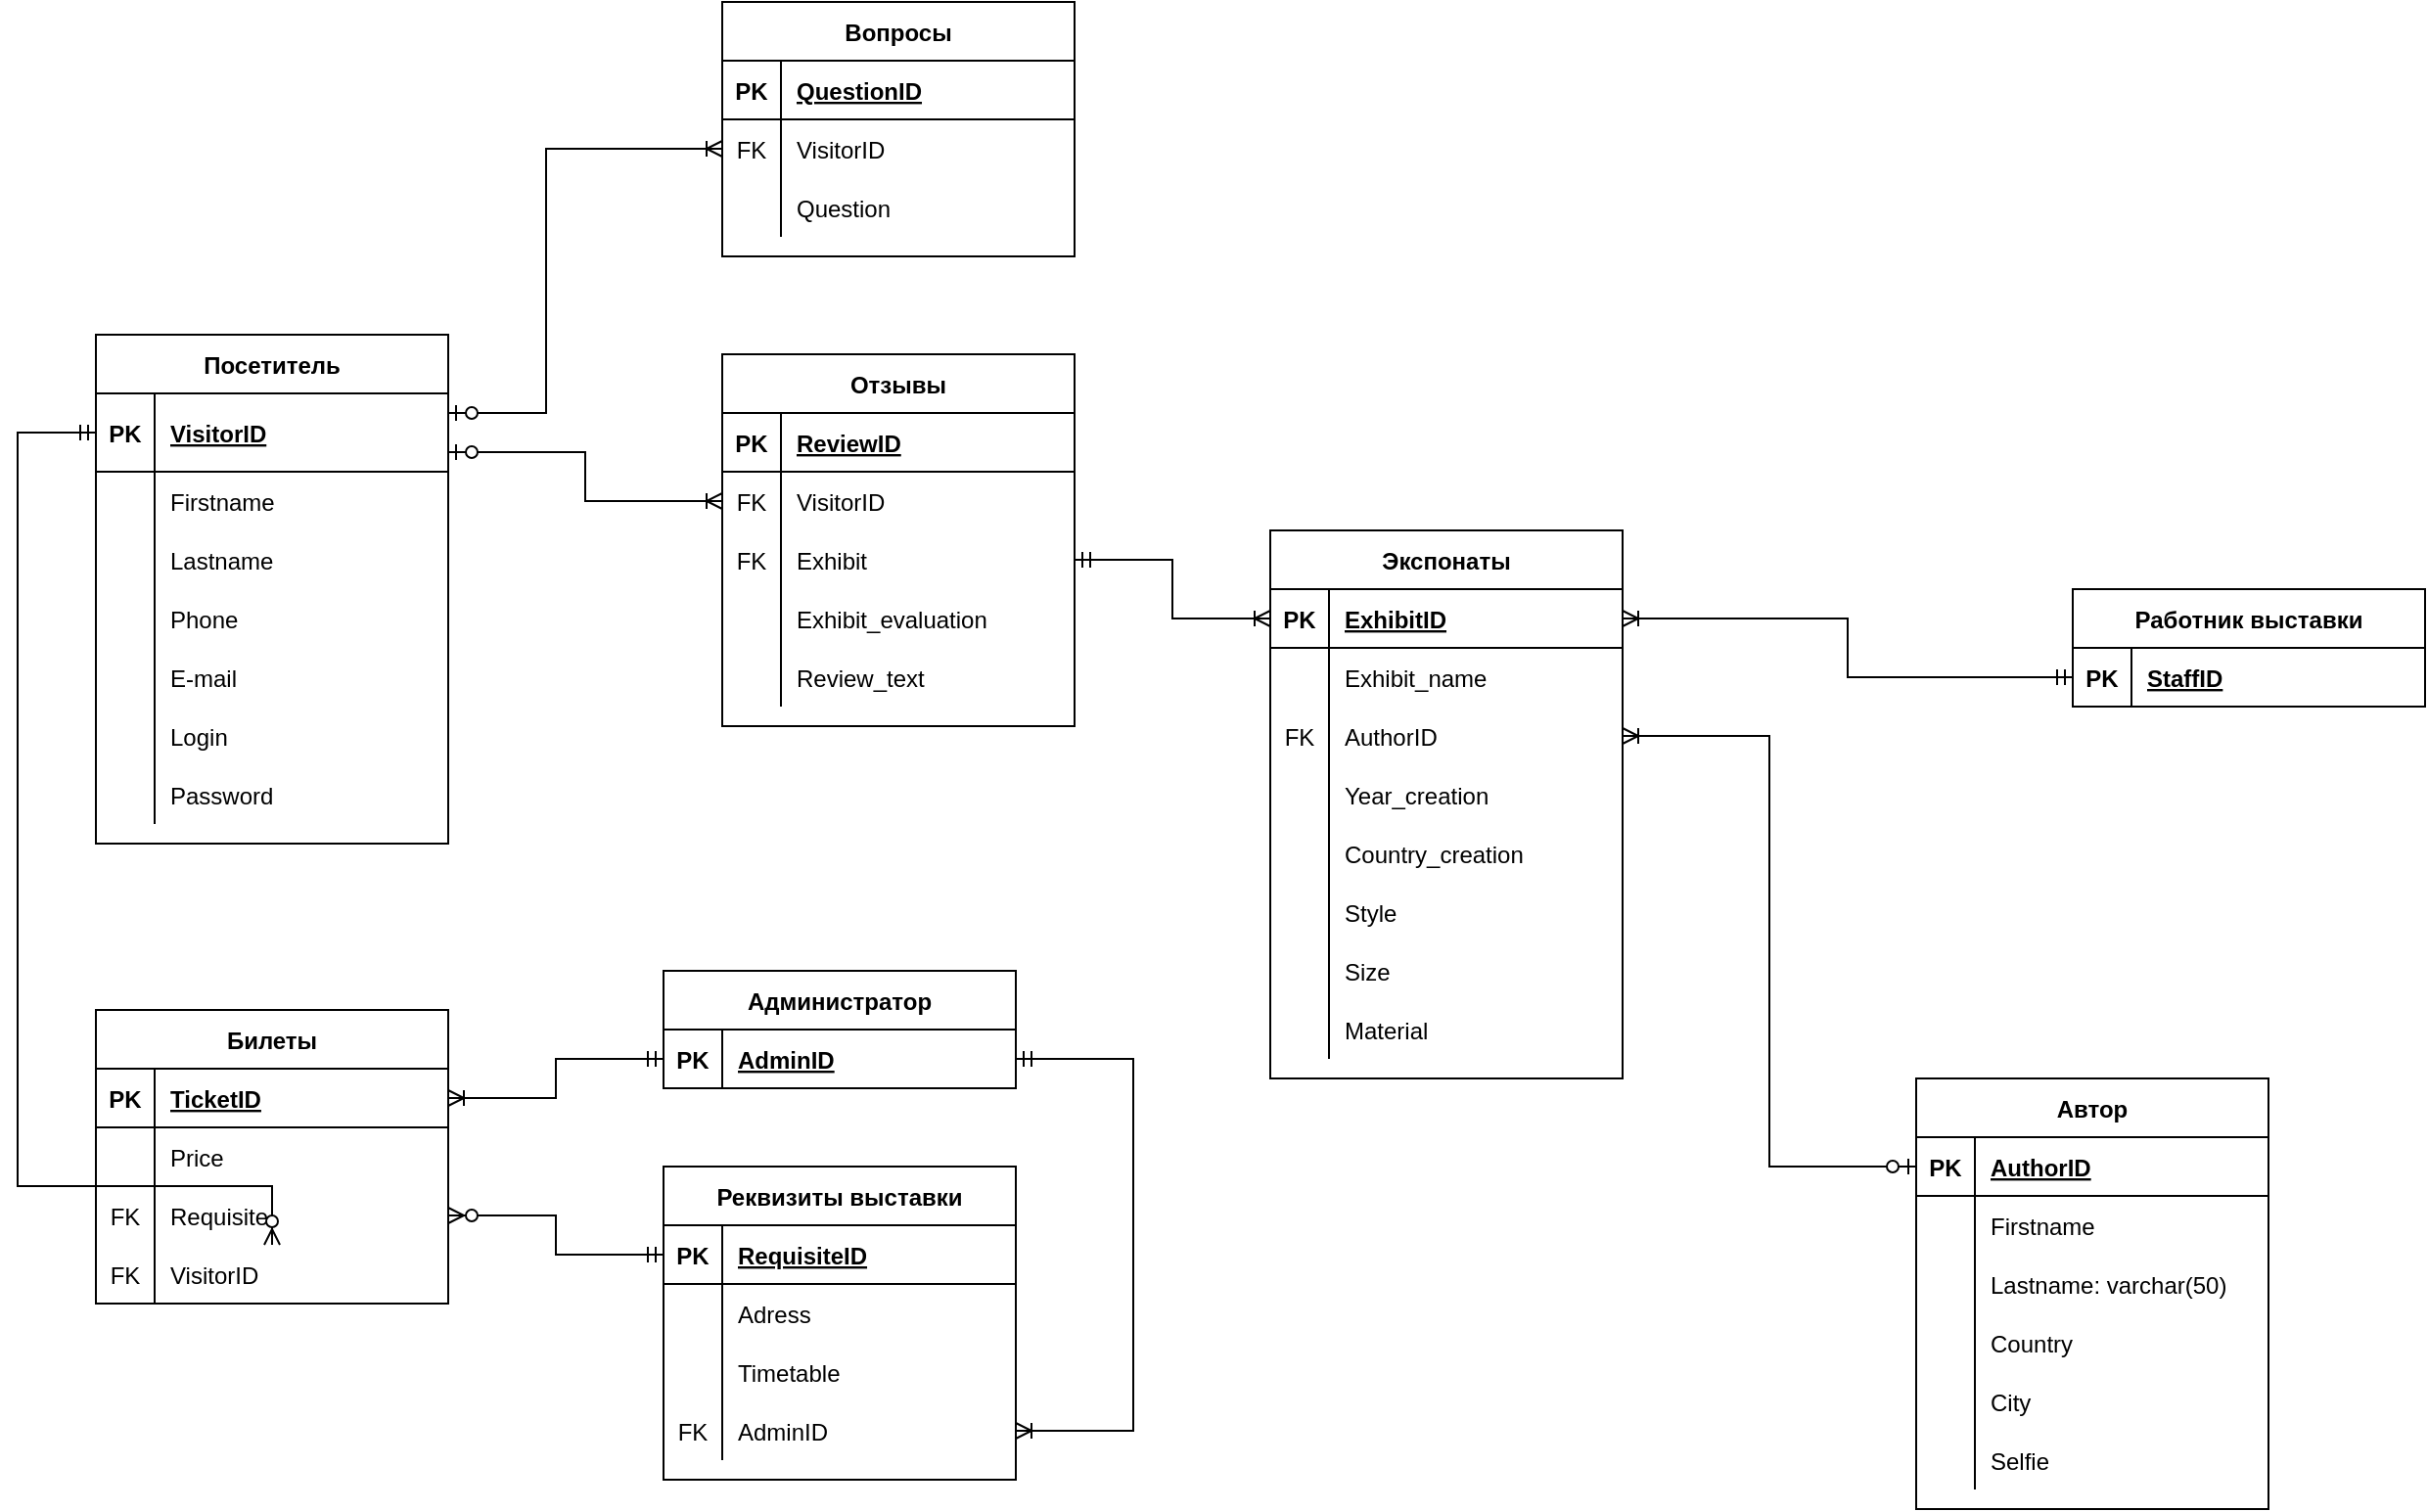 <mxfile version="15.4.0" type="device"><diagram id="YhIW78KKG1MkZQojClb2" name="Страница 1"><mxGraphModel dx="1024" dy="1761" grid="1" gridSize="10" guides="1" tooltips="1" connect="1" arrows="1" fold="1" page="1" pageScale="1" pageWidth="827" pageHeight="1169" math="0" shadow="0"><root><mxCell id="0"/><mxCell id="1" parent="0"/><mxCell id="nDGvwqde2AFzi-yT1An7-1" value="Посетитель" style="shape=table;startSize=30;container=1;collapsible=1;childLayout=tableLayout;fixedRows=1;rowLines=0;fontStyle=1;align=center;resizeLast=1;" parent="1" vertex="1"><mxGeometry x="240" y="130" width="180" height="260" as="geometry"><mxRectangle x="50" y="50" width="100" height="30" as="alternateBounds"/></mxGeometry></mxCell><mxCell id="nDGvwqde2AFzi-yT1An7-2" value="" style="shape=partialRectangle;collapsible=0;dropTarget=0;pointerEvents=0;fillColor=none;top=0;left=0;bottom=1;right=0;points=[[0,0.5],[1,0.5]];portConstraint=eastwest;" parent="nDGvwqde2AFzi-yT1An7-1" vertex="1"><mxGeometry y="30" width="180" height="40" as="geometry"/></mxCell><mxCell id="nDGvwqde2AFzi-yT1An7-3" value="PK" style="shape=partialRectangle;connectable=0;fillColor=none;top=0;left=0;bottom=0;right=0;fontStyle=1;overflow=hidden;" parent="nDGvwqde2AFzi-yT1An7-2" vertex="1"><mxGeometry width="30" height="40" as="geometry"><mxRectangle width="30" height="40" as="alternateBounds"/></mxGeometry></mxCell><mxCell id="nDGvwqde2AFzi-yT1An7-4" value="VisitorID" style="shape=partialRectangle;connectable=0;fillColor=none;top=0;left=0;bottom=0;right=0;align=left;spacingLeft=6;fontStyle=5;overflow=hidden;" parent="nDGvwqde2AFzi-yT1An7-2" vertex="1"><mxGeometry x="30" width="150" height="40" as="geometry"><mxRectangle width="150" height="40" as="alternateBounds"/></mxGeometry></mxCell><mxCell id="nDGvwqde2AFzi-yT1An7-5" value="" style="shape=partialRectangle;collapsible=0;dropTarget=0;pointerEvents=0;fillColor=none;top=0;left=0;bottom=0;right=0;points=[[0,0.5],[1,0.5]];portConstraint=eastwest;" parent="nDGvwqde2AFzi-yT1An7-1" vertex="1"><mxGeometry y="70" width="180" height="30" as="geometry"/></mxCell><mxCell id="nDGvwqde2AFzi-yT1An7-6" value="" style="shape=partialRectangle;connectable=0;fillColor=none;top=0;left=0;bottom=0;right=0;editable=1;overflow=hidden;" parent="nDGvwqde2AFzi-yT1An7-5" vertex="1"><mxGeometry width="30" height="30" as="geometry"><mxRectangle width="30" height="30" as="alternateBounds"/></mxGeometry></mxCell><mxCell id="nDGvwqde2AFzi-yT1An7-7" value="Firstname" style="shape=partialRectangle;connectable=0;fillColor=none;top=0;left=0;bottom=0;right=0;align=left;spacingLeft=6;overflow=hidden;" parent="nDGvwqde2AFzi-yT1An7-5" vertex="1"><mxGeometry x="30" width="150" height="30" as="geometry"><mxRectangle width="150" height="30" as="alternateBounds"/></mxGeometry></mxCell><mxCell id="nDGvwqde2AFzi-yT1An7-8" value="" style="shape=partialRectangle;collapsible=0;dropTarget=0;pointerEvents=0;fillColor=none;top=0;left=0;bottom=0;right=0;points=[[0,0.5],[1,0.5]];portConstraint=eastwest;" parent="nDGvwqde2AFzi-yT1An7-1" vertex="1"><mxGeometry y="100" width="180" height="30" as="geometry"/></mxCell><mxCell id="nDGvwqde2AFzi-yT1An7-9" value="" style="shape=partialRectangle;connectable=0;fillColor=none;top=0;left=0;bottom=0;right=0;editable=1;overflow=hidden;" parent="nDGvwqde2AFzi-yT1An7-8" vertex="1"><mxGeometry width="30" height="30" as="geometry"><mxRectangle width="30" height="30" as="alternateBounds"/></mxGeometry></mxCell><mxCell id="nDGvwqde2AFzi-yT1An7-10" value="Lastname" style="shape=partialRectangle;connectable=0;fillColor=none;top=0;left=0;bottom=0;right=0;align=left;spacingLeft=6;overflow=hidden;" parent="nDGvwqde2AFzi-yT1An7-8" vertex="1"><mxGeometry x="30" width="150" height="30" as="geometry"><mxRectangle width="150" height="30" as="alternateBounds"/></mxGeometry></mxCell><mxCell id="nDGvwqde2AFzi-yT1An7-11" value="" style="shape=partialRectangle;collapsible=0;dropTarget=0;pointerEvents=0;fillColor=none;top=0;left=0;bottom=0;right=0;points=[[0,0.5],[1,0.5]];portConstraint=eastwest;" parent="nDGvwqde2AFzi-yT1An7-1" vertex="1"><mxGeometry y="130" width="180" height="30" as="geometry"/></mxCell><mxCell id="nDGvwqde2AFzi-yT1An7-12" value="" style="shape=partialRectangle;connectable=0;fillColor=none;top=0;left=0;bottom=0;right=0;editable=1;overflow=hidden;" parent="nDGvwqde2AFzi-yT1An7-11" vertex="1"><mxGeometry width="30" height="30" as="geometry"><mxRectangle width="30" height="30" as="alternateBounds"/></mxGeometry></mxCell><mxCell id="nDGvwqde2AFzi-yT1An7-13" value="Phone" style="shape=partialRectangle;connectable=0;fillColor=none;top=0;left=0;bottom=0;right=0;align=left;spacingLeft=6;overflow=hidden;" parent="nDGvwqde2AFzi-yT1An7-11" vertex="1"><mxGeometry x="30" width="150" height="30" as="geometry"><mxRectangle width="150" height="30" as="alternateBounds"/></mxGeometry></mxCell><mxCell id="nDGvwqde2AFzi-yT1An7-39" value="" style="shape=partialRectangle;collapsible=0;dropTarget=0;pointerEvents=0;fillColor=none;top=0;left=0;bottom=0;right=0;points=[[0,0.5],[1,0.5]];portConstraint=eastwest;" parent="nDGvwqde2AFzi-yT1An7-1" vertex="1"><mxGeometry y="160" width="180" height="30" as="geometry"/></mxCell><mxCell id="nDGvwqde2AFzi-yT1An7-40" value="" style="shape=partialRectangle;connectable=0;fillColor=none;top=0;left=0;bottom=0;right=0;editable=1;overflow=hidden;" parent="nDGvwqde2AFzi-yT1An7-39" vertex="1"><mxGeometry width="30" height="30" as="geometry"><mxRectangle width="30" height="30" as="alternateBounds"/></mxGeometry></mxCell><mxCell id="nDGvwqde2AFzi-yT1An7-41" value="E-mail" style="shape=partialRectangle;connectable=0;fillColor=none;top=0;left=0;bottom=0;right=0;align=left;spacingLeft=6;overflow=hidden;" parent="nDGvwqde2AFzi-yT1An7-39" vertex="1"><mxGeometry x="30" width="150" height="30" as="geometry"><mxRectangle width="150" height="30" as="alternateBounds"/></mxGeometry></mxCell><mxCell id="nDGvwqde2AFzi-yT1An7-42" value="" style="shape=partialRectangle;collapsible=0;dropTarget=0;pointerEvents=0;fillColor=none;top=0;left=0;bottom=0;right=0;points=[[0,0.5],[1,0.5]];portConstraint=eastwest;" parent="nDGvwqde2AFzi-yT1An7-1" vertex="1"><mxGeometry y="190" width="180" height="30" as="geometry"/></mxCell><mxCell id="nDGvwqde2AFzi-yT1An7-43" value="" style="shape=partialRectangle;connectable=0;fillColor=none;top=0;left=0;bottom=0;right=0;editable=1;overflow=hidden;" parent="nDGvwqde2AFzi-yT1An7-42" vertex="1"><mxGeometry width="30" height="30" as="geometry"><mxRectangle width="30" height="30" as="alternateBounds"/></mxGeometry></mxCell><mxCell id="nDGvwqde2AFzi-yT1An7-44" value="Login" style="shape=partialRectangle;connectable=0;fillColor=none;top=0;left=0;bottom=0;right=0;align=left;spacingLeft=6;overflow=hidden;" parent="nDGvwqde2AFzi-yT1An7-42" vertex="1"><mxGeometry x="30" width="150" height="30" as="geometry"><mxRectangle width="150" height="30" as="alternateBounds"/></mxGeometry></mxCell><mxCell id="nDGvwqde2AFzi-yT1An7-50" value="" style="shape=partialRectangle;collapsible=0;dropTarget=0;pointerEvents=0;fillColor=none;top=0;left=0;bottom=0;right=0;points=[[0,0.5],[1,0.5]];portConstraint=eastwest;" parent="nDGvwqde2AFzi-yT1An7-1" vertex="1"><mxGeometry y="220" width="180" height="30" as="geometry"/></mxCell><mxCell id="nDGvwqde2AFzi-yT1An7-51" value="" style="shape=partialRectangle;connectable=0;fillColor=none;top=0;left=0;bottom=0;right=0;editable=1;overflow=hidden;" parent="nDGvwqde2AFzi-yT1An7-50" vertex="1"><mxGeometry width="30" height="30" as="geometry"><mxRectangle width="30" height="30" as="alternateBounds"/></mxGeometry></mxCell><mxCell id="nDGvwqde2AFzi-yT1An7-52" value="Password" style="shape=partialRectangle;connectable=0;fillColor=none;top=0;left=0;bottom=0;right=0;align=left;spacingLeft=6;overflow=hidden;" parent="nDGvwqde2AFzi-yT1An7-50" vertex="1"><mxGeometry x="30" width="150" height="30" as="geometry"><mxRectangle width="150" height="30" as="alternateBounds"/></mxGeometry></mxCell><mxCell id="nDGvwqde2AFzi-yT1An7-53" value="Отзывы" style="shape=table;startSize=30;container=1;collapsible=1;childLayout=tableLayout;fixedRows=1;rowLines=0;fontStyle=1;align=center;resizeLast=1;" parent="1" vertex="1"><mxGeometry x="560" y="140" width="180" height="190" as="geometry"><mxRectangle x="340" y="60" width="150" height="30" as="alternateBounds"/></mxGeometry></mxCell><mxCell id="nDGvwqde2AFzi-yT1An7-54" value="" style="shape=partialRectangle;collapsible=0;dropTarget=0;pointerEvents=0;fillColor=none;top=0;left=0;bottom=1;right=0;points=[[0,0.5],[1,0.5]];portConstraint=eastwest;" parent="nDGvwqde2AFzi-yT1An7-53" vertex="1"><mxGeometry y="30" width="180" height="30" as="geometry"/></mxCell><mxCell id="nDGvwqde2AFzi-yT1An7-55" value="PK" style="shape=partialRectangle;connectable=0;fillColor=none;top=0;left=0;bottom=0;right=0;fontStyle=1;overflow=hidden;" parent="nDGvwqde2AFzi-yT1An7-54" vertex="1"><mxGeometry width="30" height="30" as="geometry"><mxRectangle width="30" height="30" as="alternateBounds"/></mxGeometry></mxCell><mxCell id="nDGvwqde2AFzi-yT1An7-56" value="ReviewID" style="shape=partialRectangle;connectable=0;fillColor=none;top=0;left=0;bottom=0;right=0;align=left;spacingLeft=6;fontStyle=5;overflow=hidden;" parent="nDGvwqde2AFzi-yT1An7-54" vertex="1"><mxGeometry x="30" width="150" height="30" as="geometry"><mxRectangle width="150" height="30" as="alternateBounds"/></mxGeometry></mxCell><mxCell id="nDGvwqde2AFzi-yT1An7-71" value="" style="shape=partialRectangle;collapsible=0;dropTarget=0;pointerEvents=0;fillColor=none;top=0;left=0;bottom=0;right=0;points=[[0,0.5],[1,0.5]];portConstraint=eastwest;" parent="nDGvwqde2AFzi-yT1An7-53" vertex="1"><mxGeometry y="60" width="180" height="30" as="geometry"/></mxCell><mxCell id="nDGvwqde2AFzi-yT1An7-72" value="FK" style="shape=partialRectangle;connectable=0;fillColor=none;top=0;left=0;bottom=0;right=0;fontStyle=0;overflow=hidden;" parent="nDGvwqde2AFzi-yT1An7-71" vertex="1"><mxGeometry width="30" height="30" as="geometry"><mxRectangle width="30" height="30" as="alternateBounds"/></mxGeometry></mxCell><mxCell id="nDGvwqde2AFzi-yT1An7-73" value="VisitorID" style="shape=partialRectangle;connectable=0;fillColor=none;top=0;left=0;bottom=0;right=0;align=left;spacingLeft=6;fontStyle=0;overflow=hidden;" parent="nDGvwqde2AFzi-yT1An7-71" vertex="1"><mxGeometry x="30" width="150" height="30" as="geometry"><mxRectangle width="150" height="30" as="alternateBounds"/></mxGeometry></mxCell><mxCell id="nDGvwqde2AFzi-yT1An7-57" value="" style="shape=partialRectangle;collapsible=0;dropTarget=0;pointerEvents=0;fillColor=none;top=0;left=0;bottom=0;right=0;points=[[0,0.5],[1,0.5]];portConstraint=eastwest;" parent="nDGvwqde2AFzi-yT1An7-53" vertex="1"><mxGeometry y="90" width="180" height="30" as="geometry"/></mxCell><mxCell id="nDGvwqde2AFzi-yT1An7-58" value="FK" style="shape=partialRectangle;connectable=0;fillColor=none;top=0;left=0;bottom=0;right=0;editable=1;overflow=hidden;" parent="nDGvwqde2AFzi-yT1An7-57" vertex="1"><mxGeometry width="30" height="30" as="geometry"><mxRectangle width="30" height="30" as="alternateBounds"/></mxGeometry></mxCell><mxCell id="nDGvwqde2AFzi-yT1An7-59" value="Exhibit" style="shape=partialRectangle;connectable=0;fillColor=none;top=0;left=0;bottom=0;right=0;align=left;spacingLeft=6;overflow=hidden;" parent="nDGvwqde2AFzi-yT1An7-57" vertex="1"><mxGeometry x="30" width="150" height="30" as="geometry"><mxRectangle width="150" height="30" as="alternateBounds"/></mxGeometry></mxCell><mxCell id="nDGvwqde2AFzi-yT1An7-60" value="" style="shape=partialRectangle;collapsible=0;dropTarget=0;pointerEvents=0;fillColor=none;top=0;left=0;bottom=0;right=0;points=[[0,0.5],[1,0.5]];portConstraint=eastwest;" parent="nDGvwqde2AFzi-yT1An7-53" vertex="1"><mxGeometry y="120" width="180" height="30" as="geometry"/></mxCell><mxCell id="nDGvwqde2AFzi-yT1An7-61" value="" style="shape=partialRectangle;connectable=0;fillColor=none;top=0;left=0;bottom=0;right=0;editable=1;overflow=hidden;" parent="nDGvwqde2AFzi-yT1An7-60" vertex="1"><mxGeometry width="30" height="30" as="geometry"><mxRectangle width="30" height="30" as="alternateBounds"/></mxGeometry></mxCell><mxCell id="nDGvwqde2AFzi-yT1An7-62" value="Exhibit_evaluation" style="shape=partialRectangle;connectable=0;fillColor=none;top=0;left=0;bottom=0;right=0;align=left;spacingLeft=6;overflow=hidden;" parent="nDGvwqde2AFzi-yT1An7-60" vertex="1"><mxGeometry x="30" width="150" height="30" as="geometry"><mxRectangle width="150" height="30" as="alternateBounds"/></mxGeometry></mxCell><mxCell id="nDGvwqde2AFzi-yT1An7-63" value="" style="shape=partialRectangle;collapsible=0;dropTarget=0;pointerEvents=0;fillColor=none;top=0;left=0;bottom=0;right=0;points=[[0,0.5],[1,0.5]];portConstraint=eastwest;" parent="nDGvwqde2AFzi-yT1An7-53" vertex="1"><mxGeometry y="150" width="180" height="30" as="geometry"/></mxCell><mxCell id="nDGvwqde2AFzi-yT1An7-64" value="" style="shape=partialRectangle;connectable=0;fillColor=none;top=0;left=0;bottom=0;right=0;editable=1;overflow=hidden;" parent="nDGvwqde2AFzi-yT1An7-63" vertex="1"><mxGeometry width="30" height="30" as="geometry"><mxRectangle width="30" height="30" as="alternateBounds"/></mxGeometry></mxCell><mxCell id="nDGvwqde2AFzi-yT1An7-65" value="Review_text" style="shape=partialRectangle;connectable=0;fillColor=none;top=0;left=0;bottom=0;right=0;align=left;spacingLeft=6;overflow=hidden;" parent="nDGvwqde2AFzi-yT1An7-63" vertex="1"><mxGeometry x="30" width="150" height="30" as="geometry"><mxRectangle width="150" height="30" as="alternateBounds"/></mxGeometry></mxCell><mxCell id="nDGvwqde2AFzi-yT1An7-74" value="" style="edgeStyle=orthogonalEdgeStyle;fontSize=12;html=1;endArrow=ERoneToMany;startArrow=ERzeroToOne;rounded=0;" parent="1" source="nDGvwqde2AFzi-yT1An7-2" target="nDGvwqde2AFzi-yT1An7-71" edge="1"><mxGeometry width="100" height="100" relative="1" as="geometry"><mxPoint x="540" y="330" as="sourcePoint"/><mxPoint x="640" y="230" as="targetPoint"/><Array as="points"><mxPoint x="490" y="190"/><mxPoint x="490" y="215"/></Array></mxGeometry></mxCell><mxCell id="nDGvwqde2AFzi-yT1An7-75" value="Администратор" style="shape=table;startSize=30;container=1;collapsible=1;childLayout=tableLayout;fixedRows=1;rowLines=0;fontStyle=1;align=center;resizeLast=1;" parent="1" vertex="1"><mxGeometry x="530" y="455" width="180" height="60" as="geometry"><mxRectangle x="620" y="350" width="130" height="30" as="alternateBounds"/></mxGeometry></mxCell><mxCell id="nDGvwqde2AFzi-yT1An7-76" value="" style="shape=partialRectangle;collapsible=0;dropTarget=0;pointerEvents=0;fillColor=none;top=0;left=0;bottom=1;right=0;points=[[0,0.5],[1,0.5]];portConstraint=eastwest;" parent="nDGvwqde2AFzi-yT1An7-75" vertex="1"><mxGeometry y="30" width="180" height="30" as="geometry"/></mxCell><mxCell id="nDGvwqde2AFzi-yT1An7-77" value="PK" style="shape=partialRectangle;connectable=0;fillColor=none;top=0;left=0;bottom=0;right=0;fontStyle=1;overflow=hidden;" parent="nDGvwqde2AFzi-yT1An7-76" vertex="1"><mxGeometry width="30" height="30" as="geometry"><mxRectangle width="30" height="30" as="alternateBounds"/></mxGeometry></mxCell><mxCell id="nDGvwqde2AFzi-yT1An7-78" value="AdminID" style="shape=partialRectangle;connectable=0;fillColor=none;top=0;left=0;bottom=0;right=0;align=left;spacingLeft=6;fontStyle=5;overflow=hidden;" parent="nDGvwqde2AFzi-yT1An7-76" vertex="1"><mxGeometry x="30" width="150" height="30" as="geometry"><mxRectangle width="150" height="30" as="alternateBounds"/></mxGeometry></mxCell><mxCell id="nDGvwqde2AFzi-yT1An7-92" value="Реквизиты выставки" style="shape=table;startSize=30;container=1;collapsible=1;childLayout=tableLayout;fixedRows=1;rowLines=0;fontStyle=1;align=center;resizeLast=1;" parent="1" vertex="1"><mxGeometry x="530" y="555" width="180" height="160" as="geometry"/></mxCell><mxCell id="nDGvwqde2AFzi-yT1An7-93" value="" style="shape=partialRectangle;collapsible=0;dropTarget=0;pointerEvents=0;fillColor=none;top=0;left=0;bottom=1;right=0;points=[[0,0.5],[1,0.5]];portConstraint=eastwest;" parent="nDGvwqde2AFzi-yT1An7-92" vertex="1"><mxGeometry y="30" width="180" height="30" as="geometry"/></mxCell><mxCell id="nDGvwqde2AFzi-yT1An7-94" value="PK" style="shape=partialRectangle;connectable=0;fillColor=none;top=0;left=0;bottom=0;right=0;fontStyle=1;overflow=hidden;" parent="nDGvwqde2AFzi-yT1An7-93" vertex="1"><mxGeometry width="30" height="30" as="geometry"><mxRectangle width="30" height="30" as="alternateBounds"/></mxGeometry></mxCell><mxCell id="nDGvwqde2AFzi-yT1An7-95" value="RequisiteID" style="shape=partialRectangle;connectable=0;fillColor=none;top=0;left=0;bottom=0;right=0;align=left;spacingLeft=6;fontStyle=5;overflow=hidden;" parent="nDGvwqde2AFzi-yT1An7-93" vertex="1"><mxGeometry x="30" width="150" height="30" as="geometry"><mxRectangle width="150" height="30" as="alternateBounds"/></mxGeometry></mxCell><mxCell id="nDGvwqde2AFzi-yT1An7-96" value="" style="shape=partialRectangle;collapsible=0;dropTarget=0;pointerEvents=0;fillColor=none;top=0;left=0;bottom=0;right=0;points=[[0,0.5],[1,0.5]];portConstraint=eastwest;" parent="nDGvwqde2AFzi-yT1An7-92" vertex="1"><mxGeometry y="60" width="180" height="30" as="geometry"/></mxCell><mxCell id="nDGvwqde2AFzi-yT1An7-97" value="" style="shape=partialRectangle;connectable=0;fillColor=none;top=0;left=0;bottom=0;right=0;editable=1;overflow=hidden;" parent="nDGvwqde2AFzi-yT1An7-96" vertex="1"><mxGeometry width="30" height="30" as="geometry"><mxRectangle width="30" height="30" as="alternateBounds"/></mxGeometry></mxCell><mxCell id="nDGvwqde2AFzi-yT1An7-98" value="Adress" style="shape=partialRectangle;connectable=0;fillColor=none;top=0;left=0;bottom=0;right=0;align=left;spacingLeft=6;overflow=hidden;" parent="nDGvwqde2AFzi-yT1An7-96" vertex="1"><mxGeometry x="30" width="150" height="30" as="geometry"><mxRectangle width="150" height="30" as="alternateBounds"/></mxGeometry></mxCell><mxCell id="nDGvwqde2AFzi-yT1An7-99" value="" style="shape=partialRectangle;collapsible=0;dropTarget=0;pointerEvents=0;fillColor=none;top=0;left=0;bottom=0;right=0;points=[[0,0.5],[1,0.5]];portConstraint=eastwest;" parent="nDGvwqde2AFzi-yT1An7-92" vertex="1"><mxGeometry y="90" width="180" height="30" as="geometry"/></mxCell><mxCell id="nDGvwqde2AFzi-yT1An7-100" value="" style="shape=partialRectangle;connectable=0;fillColor=none;top=0;left=0;bottom=0;right=0;editable=1;overflow=hidden;" parent="nDGvwqde2AFzi-yT1An7-99" vertex="1"><mxGeometry width="30" height="30" as="geometry"><mxRectangle width="30" height="30" as="alternateBounds"/></mxGeometry></mxCell><mxCell id="nDGvwqde2AFzi-yT1An7-101" value="Timetable " style="shape=partialRectangle;connectable=0;fillColor=none;top=0;left=0;bottom=0;right=0;align=left;spacingLeft=6;overflow=hidden;" parent="nDGvwqde2AFzi-yT1An7-99" vertex="1"><mxGeometry x="30" width="150" height="30" as="geometry"><mxRectangle width="150" height="30" as="alternateBounds"/></mxGeometry></mxCell><mxCell id="INZq4H8uAoB403xqkMoD-3" value="" style="shape=partialRectangle;collapsible=0;dropTarget=0;pointerEvents=0;fillColor=none;top=0;left=0;bottom=0;right=0;points=[[0,0.5],[1,0.5]];portConstraint=eastwest;" parent="nDGvwqde2AFzi-yT1An7-92" vertex="1"><mxGeometry y="120" width="180" height="30" as="geometry"/></mxCell><mxCell id="INZq4H8uAoB403xqkMoD-4" value="FK" style="shape=partialRectangle;connectable=0;fillColor=none;top=0;left=0;bottom=0;right=0;editable=1;overflow=hidden;" parent="INZq4H8uAoB403xqkMoD-3" vertex="1"><mxGeometry width="30" height="30" as="geometry"><mxRectangle width="30" height="30" as="alternateBounds"/></mxGeometry></mxCell><mxCell id="INZq4H8uAoB403xqkMoD-5" value="AdminID" style="shape=partialRectangle;connectable=0;fillColor=none;top=0;left=0;bottom=0;right=0;align=left;spacingLeft=6;overflow=hidden;" parent="INZq4H8uAoB403xqkMoD-3" vertex="1"><mxGeometry x="30" width="150" height="30" as="geometry"><mxRectangle width="150" height="30" as="alternateBounds"/></mxGeometry></mxCell><mxCell id="nDGvwqde2AFzi-yT1An7-112" value="Билеты" style="shape=table;startSize=30;container=1;collapsible=1;childLayout=tableLayout;fixedRows=1;rowLines=0;fontStyle=1;align=center;resizeLast=1;" parent="1" vertex="1"><mxGeometry x="240" y="475" width="180" height="150" as="geometry"/></mxCell><mxCell id="nDGvwqde2AFzi-yT1An7-113" value="" style="shape=partialRectangle;collapsible=0;dropTarget=0;pointerEvents=0;fillColor=none;top=0;left=0;bottom=1;right=0;points=[[0,0.5],[1,0.5]];portConstraint=eastwest;" parent="nDGvwqde2AFzi-yT1An7-112" vertex="1"><mxGeometry y="30" width="180" height="30" as="geometry"/></mxCell><mxCell id="nDGvwqde2AFzi-yT1An7-114" value="PK" style="shape=partialRectangle;connectable=0;fillColor=none;top=0;left=0;bottom=0;right=0;fontStyle=1;overflow=hidden;" parent="nDGvwqde2AFzi-yT1An7-113" vertex="1"><mxGeometry width="30" height="30" as="geometry"><mxRectangle width="30" height="30" as="alternateBounds"/></mxGeometry></mxCell><mxCell id="nDGvwqde2AFzi-yT1An7-115" value="TicketID" style="shape=partialRectangle;connectable=0;fillColor=none;top=0;left=0;bottom=0;right=0;align=left;spacingLeft=6;fontStyle=5;overflow=hidden;" parent="nDGvwqde2AFzi-yT1An7-113" vertex="1"><mxGeometry x="30" width="150" height="30" as="geometry"><mxRectangle width="150" height="30" as="alternateBounds"/></mxGeometry></mxCell><mxCell id="nDGvwqde2AFzi-yT1An7-116" value="" style="shape=partialRectangle;collapsible=0;dropTarget=0;pointerEvents=0;fillColor=none;top=0;left=0;bottom=0;right=0;points=[[0,0.5],[1,0.5]];portConstraint=eastwest;" parent="nDGvwqde2AFzi-yT1An7-112" vertex="1"><mxGeometry y="60" width="180" height="30" as="geometry"/></mxCell><mxCell id="nDGvwqde2AFzi-yT1An7-117" value="" style="shape=partialRectangle;connectable=0;fillColor=none;top=0;left=0;bottom=0;right=0;editable=1;overflow=hidden;" parent="nDGvwqde2AFzi-yT1An7-116" vertex="1"><mxGeometry width="30" height="30" as="geometry"><mxRectangle width="30" height="30" as="alternateBounds"/></mxGeometry></mxCell><mxCell id="nDGvwqde2AFzi-yT1An7-118" value="Price" style="shape=partialRectangle;connectable=0;fillColor=none;top=0;left=0;bottom=0;right=0;align=left;spacingLeft=6;overflow=hidden;" parent="nDGvwqde2AFzi-yT1An7-116" vertex="1"><mxGeometry x="30" width="150" height="30" as="geometry"><mxRectangle width="150" height="30" as="alternateBounds"/></mxGeometry></mxCell><mxCell id="nDGvwqde2AFzi-yT1An7-119" value="" style="shape=partialRectangle;collapsible=0;dropTarget=0;pointerEvents=0;fillColor=none;top=0;left=0;bottom=0;right=0;points=[[0,0.5],[1,0.5]];portConstraint=eastwest;" parent="nDGvwqde2AFzi-yT1An7-112" vertex="1"><mxGeometry y="90" width="180" height="30" as="geometry"/></mxCell><mxCell id="nDGvwqde2AFzi-yT1An7-120" value="FK" style="shape=partialRectangle;connectable=0;fillColor=none;top=0;left=0;bottom=0;right=0;editable=1;overflow=hidden;" parent="nDGvwqde2AFzi-yT1An7-119" vertex="1"><mxGeometry width="30" height="30" as="geometry"><mxRectangle width="30" height="30" as="alternateBounds"/></mxGeometry></mxCell><mxCell id="nDGvwqde2AFzi-yT1An7-121" value="Requisite" style="shape=partialRectangle;connectable=0;fillColor=none;top=0;left=0;bottom=0;right=0;align=left;spacingLeft=6;overflow=hidden;" parent="nDGvwqde2AFzi-yT1An7-119" vertex="1"><mxGeometry x="30" width="150" height="30" as="geometry"><mxRectangle width="150" height="30" as="alternateBounds"/></mxGeometry></mxCell><mxCell id="nDGvwqde2AFzi-yT1An7-191" value="" style="shape=partialRectangle;collapsible=0;dropTarget=0;pointerEvents=0;fillColor=none;top=0;left=0;bottom=0;right=0;points=[[0,0.5],[1,0.5]];portConstraint=eastwest;" parent="nDGvwqde2AFzi-yT1An7-112" vertex="1"><mxGeometry y="120" width="180" height="30" as="geometry"/></mxCell><mxCell id="nDGvwqde2AFzi-yT1An7-192" value="FK" style="shape=partialRectangle;connectable=0;fillColor=none;top=0;left=0;bottom=0;right=0;fontStyle=0;overflow=hidden;" parent="nDGvwqde2AFzi-yT1An7-191" vertex="1"><mxGeometry width="30" height="30" as="geometry"><mxRectangle width="30" height="30" as="alternateBounds"/></mxGeometry></mxCell><mxCell id="nDGvwqde2AFzi-yT1An7-193" value="VisitorID" style="shape=partialRectangle;connectable=0;fillColor=none;top=0;left=0;bottom=0;right=0;align=left;spacingLeft=6;fontStyle=0;overflow=hidden;" parent="nDGvwqde2AFzi-yT1An7-191" vertex="1"><mxGeometry x="30" width="150" height="30" as="geometry"><mxRectangle width="150" height="30" as="alternateBounds"/></mxGeometry></mxCell><mxCell id="nDGvwqde2AFzi-yT1An7-129" value="Работник выставки" style="shape=table;startSize=30;container=1;collapsible=1;childLayout=tableLayout;fixedRows=1;rowLines=0;fontStyle=1;align=center;resizeLast=1;" parent="1" vertex="1"><mxGeometry x="1250" y="260" width="180" height="60" as="geometry"/></mxCell><mxCell id="nDGvwqde2AFzi-yT1An7-130" value="" style="shape=partialRectangle;collapsible=0;dropTarget=0;pointerEvents=0;fillColor=none;top=0;left=0;bottom=1;right=0;points=[[0,0.5],[1,0.5]];portConstraint=eastwest;" parent="nDGvwqde2AFzi-yT1An7-129" vertex="1"><mxGeometry y="30" width="180" height="30" as="geometry"/></mxCell><mxCell id="nDGvwqde2AFzi-yT1An7-131" value="PK" style="shape=partialRectangle;connectable=0;fillColor=none;top=0;left=0;bottom=0;right=0;fontStyle=1;overflow=hidden;" parent="nDGvwqde2AFzi-yT1An7-130" vertex="1"><mxGeometry width="30" height="30" as="geometry"><mxRectangle width="30" height="30" as="alternateBounds"/></mxGeometry></mxCell><mxCell id="nDGvwqde2AFzi-yT1An7-132" value="StaffID" style="shape=partialRectangle;connectable=0;fillColor=none;top=0;left=0;bottom=0;right=0;align=left;spacingLeft=6;fontStyle=5;overflow=hidden;" parent="nDGvwqde2AFzi-yT1An7-130" vertex="1"><mxGeometry x="30" width="150" height="30" as="geometry"><mxRectangle width="150" height="30" as="alternateBounds"/></mxGeometry></mxCell><mxCell id="nDGvwqde2AFzi-yT1An7-142" value="Экспонаты" style="shape=table;startSize=30;container=1;collapsible=1;childLayout=tableLayout;fixedRows=1;rowLines=0;fontStyle=1;align=center;resizeLast=1;" parent="1" vertex="1"><mxGeometry x="840" y="230" width="180" height="280" as="geometry"><mxRectangle x="840" y="230" width="100" height="30" as="alternateBounds"/></mxGeometry></mxCell><mxCell id="nDGvwqde2AFzi-yT1An7-143" value="" style="shape=partialRectangle;collapsible=0;dropTarget=0;pointerEvents=0;fillColor=none;top=0;left=0;bottom=1;right=0;points=[[0,0.5],[1,0.5]];portConstraint=eastwest;" parent="nDGvwqde2AFzi-yT1An7-142" vertex="1"><mxGeometry y="30" width="180" height="30" as="geometry"/></mxCell><mxCell id="nDGvwqde2AFzi-yT1An7-144" value="PK" style="shape=partialRectangle;connectable=0;fillColor=none;top=0;left=0;bottom=0;right=0;fontStyle=1;overflow=hidden;" parent="nDGvwqde2AFzi-yT1An7-143" vertex="1"><mxGeometry width="30" height="30" as="geometry"><mxRectangle width="30" height="30" as="alternateBounds"/></mxGeometry></mxCell><mxCell id="nDGvwqde2AFzi-yT1An7-145" value="ExhibitID" style="shape=partialRectangle;connectable=0;fillColor=none;top=0;left=0;bottom=0;right=0;align=left;spacingLeft=6;fontStyle=5;overflow=hidden;" parent="nDGvwqde2AFzi-yT1An7-143" vertex="1"><mxGeometry x="30" width="150" height="30" as="geometry"><mxRectangle width="150" height="30" as="alternateBounds"/></mxGeometry></mxCell><mxCell id="nDGvwqde2AFzi-yT1An7-146" value="" style="shape=partialRectangle;collapsible=0;dropTarget=0;pointerEvents=0;fillColor=none;top=0;left=0;bottom=0;right=0;points=[[0,0.5],[1,0.5]];portConstraint=eastwest;" parent="nDGvwqde2AFzi-yT1An7-142" vertex="1"><mxGeometry y="60" width="180" height="30" as="geometry"/></mxCell><mxCell id="nDGvwqde2AFzi-yT1An7-147" value="" style="shape=partialRectangle;connectable=0;fillColor=none;top=0;left=0;bottom=0;right=0;editable=1;overflow=hidden;" parent="nDGvwqde2AFzi-yT1An7-146" vertex="1"><mxGeometry width="30" height="30" as="geometry"><mxRectangle width="30" height="30" as="alternateBounds"/></mxGeometry></mxCell><mxCell id="nDGvwqde2AFzi-yT1An7-148" value="Exhibit_name" style="shape=partialRectangle;connectable=0;fillColor=none;top=0;left=0;bottom=0;right=0;align=left;spacingLeft=6;overflow=hidden;" parent="nDGvwqde2AFzi-yT1An7-146" vertex="1"><mxGeometry x="30" width="150" height="30" as="geometry"><mxRectangle width="150" height="30" as="alternateBounds"/></mxGeometry></mxCell><mxCell id="nDGvwqde2AFzi-yT1An7-149" value="" style="shape=partialRectangle;collapsible=0;dropTarget=0;pointerEvents=0;fillColor=none;top=0;left=0;bottom=0;right=0;points=[[0,0.5],[1,0.5]];portConstraint=eastwest;" parent="nDGvwqde2AFzi-yT1An7-142" vertex="1"><mxGeometry y="90" width="180" height="30" as="geometry"/></mxCell><mxCell id="nDGvwqde2AFzi-yT1An7-150" value="FK" style="shape=partialRectangle;connectable=0;fillColor=none;top=0;left=0;bottom=0;right=0;editable=1;overflow=hidden;" parent="nDGvwqde2AFzi-yT1An7-149" vertex="1"><mxGeometry width="30" height="30" as="geometry"><mxRectangle width="30" height="30" as="alternateBounds"/></mxGeometry></mxCell><mxCell id="nDGvwqde2AFzi-yT1An7-151" value="AuthorID" style="shape=partialRectangle;connectable=0;fillColor=none;top=0;left=0;bottom=0;right=0;align=left;spacingLeft=6;overflow=hidden;" parent="nDGvwqde2AFzi-yT1An7-149" vertex="1"><mxGeometry x="30" width="150" height="30" as="geometry"><mxRectangle width="150" height="30" as="alternateBounds"/></mxGeometry></mxCell><mxCell id="nDGvwqde2AFzi-yT1An7-152" value="" style="shape=partialRectangle;collapsible=0;dropTarget=0;pointerEvents=0;fillColor=none;top=0;left=0;bottom=0;right=0;points=[[0,0.5],[1,0.5]];portConstraint=eastwest;" parent="nDGvwqde2AFzi-yT1An7-142" vertex="1"><mxGeometry y="120" width="180" height="30" as="geometry"/></mxCell><mxCell id="nDGvwqde2AFzi-yT1An7-153" value="" style="shape=partialRectangle;connectable=0;fillColor=none;top=0;left=0;bottom=0;right=0;editable=1;overflow=hidden;" parent="nDGvwqde2AFzi-yT1An7-152" vertex="1"><mxGeometry width="30" height="30" as="geometry"><mxRectangle width="30" height="30" as="alternateBounds"/></mxGeometry></mxCell><mxCell id="nDGvwqde2AFzi-yT1An7-154" value="Year_creation" style="shape=partialRectangle;connectable=0;fillColor=none;top=0;left=0;bottom=0;right=0;align=left;spacingLeft=6;overflow=hidden;" parent="nDGvwqde2AFzi-yT1An7-152" vertex="1"><mxGeometry x="30" width="150" height="30" as="geometry"><mxRectangle width="150" height="30" as="alternateBounds"/></mxGeometry></mxCell><mxCell id="nDGvwqde2AFzi-yT1An7-155" value="" style="shape=partialRectangle;collapsible=0;dropTarget=0;pointerEvents=0;fillColor=none;top=0;left=0;bottom=0;right=0;points=[[0,0.5],[1,0.5]];portConstraint=eastwest;" parent="nDGvwqde2AFzi-yT1An7-142" vertex="1"><mxGeometry y="150" width="180" height="30" as="geometry"/></mxCell><mxCell id="nDGvwqde2AFzi-yT1An7-156" value="" style="shape=partialRectangle;connectable=0;fillColor=none;top=0;left=0;bottom=0;right=0;editable=1;overflow=hidden;" parent="nDGvwqde2AFzi-yT1An7-155" vertex="1"><mxGeometry width="30" height="30" as="geometry"><mxRectangle width="30" height="30" as="alternateBounds"/></mxGeometry></mxCell><mxCell id="nDGvwqde2AFzi-yT1An7-157" value="Country_creation" style="shape=partialRectangle;connectable=0;fillColor=none;top=0;left=0;bottom=0;right=0;align=left;spacingLeft=6;overflow=hidden;" parent="nDGvwqde2AFzi-yT1An7-155" vertex="1"><mxGeometry x="30" width="150" height="30" as="geometry"><mxRectangle width="150" height="30" as="alternateBounds"/></mxGeometry></mxCell><mxCell id="nDGvwqde2AFzi-yT1An7-183" value="" style="shape=partialRectangle;collapsible=0;dropTarget=0;pointerEvents=0;fillColor=none;top=0;left=0;bottom=0;right=0;points=[[0,0.5],[1,0.5]];portConstraint=eastwest;" parent="nDGvwqde2AFzi-yT1An7-142" vertex="1"><mxGeometry y="180" width="180" height="30" as="geometry"/></mxCell><mxCell id="nDGvwqde2AFzi-yT1An7-184" value="" style="shape=partialRectangle;connectable=0;fillColor=none;top=0;left=0;bottom=0;right=0;editable=1;overflow=hidden;" parent="nDGvwqde2AFzi-yT1An7-183" vertex="1"><mxGeometry width="30" height="30" as="geometry"><mxRectangle width="30" height="30" as="alternateBounds"/></mxGeometry></mxCell><mxCell id="nDGvwqde2AFzi-yT1An7-185" value="Style" style="shape=partialRectangle;connectable=0;fillColor=none;top=0;left=0;bottom=0;right=0;align=left;spacingLeft=6;overflow=hidden;" parent="nDGvwqde2AFzi-yT1An7-183" vertex="1"><mxGeometry x="30" width="150" height="30" as="geometry"><mxRectangle width="150" height="30" as="alternateBounds"/></mxGeometry></mxCell><mxCell id="nDGvwqde2AFzi-yT1An7-158" value="" style="shape=partialRectangle;collapsible=0;dropTarget=0;pointerEvents=0;fillColor=none;top=0;left=0;bottom=0;right=0;points=[[0,0.5],[1,0.5]];portConstraint=eastwest;" parent="nDGvwqde2AFzi-yT1An7-142" vertex="1"><mxGeometry y="210" width="180" height="30" as="geometry"/></mxCell><mxCell id="nDGvwqde2AFzi-yT1An7-159" value="" style="shape=partialRectangle;connectable=0;fillColor=none;top=0;left=0;bottom=0;right=0;editable=1;overflow=hidden;" parent="nDGvwqde2AFzi-yT1An7-158" vertex="1"><mxGeometry width="30" height="30" as="geometry"><mxRectangle width="30" height="30" as="alternateBounds"/></mxGeometry></mxCell><mxCell id="nDGvwqde2AFzi-yT1An7-160" value="Size" style="shape=partialRectangle;connectable=0;fillColor=none;top=0;left=0;bottom=0;right=0;align=left;spacingLeft=6;overflow=hidden;" parent="nDGvwqde2AFzi-yT1An7-158" vertex="1"><mxGeometry x="30" width="150" height="30" as="geometry"><mxRectangle width="150" height="30" as="alternateBounds"/></mxGeometry></mxCell><mxCell id="nDGvwqde2AFzi-yT1An7-161" value="" style="shape=partialRectangle;collapsible=0;dropTarget=0;pointerEvents=0;fillColor=none;top=0;left=0;bottom=0;right=0;points=[[0,0.5],[1,0.5]];portConstraint=eastwest;" parent="nDGvwqde2AFzi-yT1An7-142" vertex="1"><mxGeometry y="240" width="180" height="30" as="geometry"/></mxCell><mxCell id="nDGvwqde2AFzi-yT1An7-162" value="" style="shape=partialRectangle;connectable=0;fillColor=none;top=0;left=0;bottom=0;right=0;editable=1;overflow=hidden;" parent="nDGvwqde2AFzi-yT1An7-161" vertex="1"><mxGeometry width="30" height="30" as="geometry"><mxRectangle width="30" height="30" as="alternateBounds"/></mxGeometry></mxCell><mxCell id="nDGvwqde2AFzi-yT1An7-163" value="Material" style="shape=partialRectangle;connectable=0;fillColor=none;top=0;left=0;bottom=0;right=0;align=left;spacingLeft=6;overflow=hidden;" parent="nDGvwqde2AFzi-yT1An7-161" vertex="1"><mxGeometry x="30" width="150" height="30" as="geometry"><mxRectangle width="150" height="30" as="alternateBounds"/></mxGeometry></mxCell><mxCell id="nDGvwqde2AFzi-yT1An7-164" value="Автор" style="shape=table;startSize=30;container=1;collapsible=1;childLayout=tableLayout;fixedRows=1;rowLines=0;fontStyle=1;align=center;resizeLast=1;" parent="1" vertex="1"><mxGeometry x="1170" y="510" width="180" height="220" as="geometry"/></mxCell><mxCell id="nDGvwqde2AFzi-yT1An7-165" value="" style="shape=partialRectangle;collapsible=0;dropTarget=0;pointerEvents=0;fillColor=none;top=0;left=0;bottom=1;right=0;points=[[0,0.5],[1,0.5]];portConstraint=eastwest;" parent="nDGvwqde2AFzi-yT1An7-164" vertex="1"><mxGeometry y="30" width="180" height="30" as="geometry"/></mxCell><mxCell id="nDGvwqde2AFzi-yT1An7-166" value="PK" style="shape=partialRectangle;connectable=0;fillColor=none;top=0;left=0;bottom=0;right=0;fontStyle=1;overflow=hidden;" parent="nDGvwqde2AFzi-yT1An7-165" vertex="1"><mxGeometry width="30" height="30" as="geometry"><mxRectangle width="30" height="30" as="alternateBounds"/></mxGeometry></mxCell><mxCell id="nDGvwqde2AFzi-yT1An7-167" value="AuthorID" style="shape=partialRectangle;connectable=0;fillColor=none;top=0;left=0;bottom=0;right=0;align=left;spacingLeft=6;fontStyle=5;overflow=hidden;" parent="nDGvwqde2AFzi-yT1An7-165" vertex="1"><mxGeometry x="30" width="150" height="30" as="geometry"><mxRectangle width="150" height="30" as="alternateBounds"/></mxGeometry></mxCell><mxCell id="nDGvwqde2AFzi-yT1An7-168" value="" style="shape=partialRectangle;collapsible=0;dropTarget=0;pointerEvents=0;fillColor=none;top=0;left=0;bottom=0;right=0;points=[[0,0.5],[1,0.5]];portConstraint=eastwest;" parent="nDGvwqde2AFzi-yT1An7-164" vertex="1"><mxGeometry y="60" width="180" height="30" as="geometry"/></mxCell><mxCell id="nDGvwqde2AFzi-yT1An7-169" value="" style="shape=partialRectangle;connectable=0;fillColor=none;top=0;left=0;bottom=0;right=0;editable=1;overflow=hidden;" parent="nDGvwqde2AFzi-yT1An7-168" vertex="1"><mxGeometry width="30" height="30" as="geometry"><mxRectangle width="30" height="30" as="alternateBounds"/></mxGeometry></mxCell><mxCell id="nDGvwqde2AFzi-yT1An7-170" value="Firstname" style="shape=partialRectangle;connectable=0;fillColor=none;top=0;left=0;bottom=0;right=0;align=left;spacingLeft=6;overflow=hidden;" parent="nDGvwqde2AFzi-yT1An7-168" vertex="1"><mxGeometry x="30" width="150" height="30" as="geometry"><mxRectangle width="150" height="30" as="alternateBounds"/></mxGeometry></mxCell><mxCell id="nDGvwqde2AFzi-yT1An7-171" value="" style="shape=partialRectangle;collapsible=0;dropTarget=0;pointerEvents=0;fillColor=none;top=0;left=0;bottom=0;right=0;points=[[0,0.5],[1,0.5]];portConstraint=eastwest;" parent="nDGvwqde2AFzi-yT1An7-164" vertex="1"><mxGeometry y="90" width="180" height="30" as="geometry"/></mxCell><mxCell id="nDGvwqde2AFzi-yT1An7-172" value="" style="shape=partialRectangle;connectable=0;fillColor=none;top=0;left=0;bottom=0;right=0;editable=1;overflow=hidden;" parent="nDGvwqde2AFzi-yT1An7-171" vertex="1"><mxGeometry width="30" height="30" as="geometry"><mxRectangle width="30" height="30" as="alternateBounds"/></mxGeometry></mxCell><mxCell id="nDGvwqde2AFzi-yT1An7-173" value="Lastname: varchar(50)" style="shape=partialRectangle;connectable=0;fillColor=none;top=0;left=0;bottom=0;right=0;align=left;spacingLeft=6;overflow=hidden;" parent="nDGvwqde2AFzi-yT1An7-171" vertex="1"><mxGeometry x="30" width="150" height="30" as="geometry"><mxRectangle width="150" height="30" as="alternateBounds"/></mxGeometry></mxCell><mxCell id="nDGvwqde2AFzi-yT1An7-174" value="" style="shape=partialRectangle;collapsible=0;dropTarget=0;pointerEvents=0;fillColor=none;top=0;left=0;bottom=0;right=0;points=[[0,0.5],[1,0.5]];portConstraint=eastwest;" parent="nDGvwqde2AFzi-yT1An7-164" vertex="1"><mxGeometry y="120" width="180" height="30" as="geometry"/></mxCell><mxCell id="nDGvwqde2AFzi-yT1An7-175" value="" style="shape=partialRectangle;connectable=0;fillColor=none;top=0;left=0;bottom=0;right=0;editable=1;overflow=hidden;" parent="nDGvwqde2AFzi-yT1An7-174" vertex="1"><mxGeometry width="30" height="30" as="geometry"><mxRectangle width="30" height="30" as="alternateBounds"/></mxGeometry></mxCell><mxCell id="nDGvwqde2AFzi-yT1An7-176" value="Country" style="shape=partialRectangle;connectable=0;fillColor=none;top=0;left=0;bottom=0;right=0;align=left;spacingLeft=6;overflow=hidden;" parent="nDGvwqde2AFzi-yT1An7-174" vertex="1"><mxGeometry x="30" width="150" height="30" as="geometry"><mxRectangle width="150" height="30" as="alternateBounds"/></mxGeometry></mxCell><mxCell id="nDGvwqde2AFzi-yT1An7-177" value="" style="shape=partialRectangle;collapsible=0;dropTarget=0;pointerEvents=0;fillColor=none;top=0;left=0;bottom=0;right=0;points=[[0,0.5],[1,0.5]];portConstraint=eastwest;" parent="nDGvwqde2AFzi-yT1An7-164" vertex="1"><mxGeometry y="150" width="180" height="30" as="geometry"/></mxCell><mxCell id="nDGvwqde2AFzi-yT1An7-178" value="" style="shape=partialRectangle;connectable=0;fillColor=none;top=0;left=0;bottom=0;right=0;editable=1;overflow=hidden;" parent="nDGvwqde2AFzi-yT1An7-177" vertex="1"><mxGeometry width="30" height="30" as="geometry"><mxRectangle width="30" height="30" as="alternateBounds"/></mxGeometry></mxCell><mxCell id="nDGvwqde2AFzi-yT1An7-179" value="City" style="shape=partialRectangle;connectable=0;fillColor=none;top=0;left=0;bottom=0;right=0;align=left;spacingLeft=6;overflow=hidden;" parent="nDGvwqde2AFzi-yT1An7-177" vertex="1"><mxGeometry x="30" width="150" height="30" as="geometry"><mxRectangle width="150" height="30" as="alternateBounds"/></mxGeometry></mxCell><mxCell id="nDGvwqde2AFzi-yT1An7-180" value="" style="shape=partialRectangle;collapsible=0;dropTarget=0;pointerEvents=0;fillColor=none;top=0;left=0;bottom=0;right=0;points=[[0,0.5],[1,0.5]];portConstraint=eastwest;" parent="nDGvwqde2AFzi-yT1An7-164" vertex="1"><mxGeometry y="180" width="180" height="30" as="geometry"/></mxCell><mxCell id="nDGvwqde2AFzi-yT1An7-181" value="" style="shape=partialRectangle;connectable=0;fillColor=none;top=0;left=0;bottom=0;right=0;editable=1;overflow=hidden;" parent="nDGvwqde2AFzi-yT1An7-180" vertex="1"><mxGeometry width="30" height="30" as="geometry"><mxRectangle width="30" height="30" as="alternateBounds"/></mxGeometry></mxCell><mxCell id="nDGvwqde2AFzi-yT1An7-182" value="Selfie" style="shape=partialRectangle;connectable=0;fillColor=none;top=0;left=0;bottom=0;right=0;align=left;spacingLeft=6;overflow=hidden;" parent="nDGvwqde2AFzi-yT1An7-180" vertex="1"><mxGeometry x="30" width="150" height="30" as="geometry"><mxRectangle width="150" height="30" as="alternateBounds"/></mxGeometry></mxCell><mxCell id="nDGvwqde2AFzi-yT1An7-187" value="" style="edgeStyle=orthogonalEdgeStyle;fontSize=12;html=1;endArrow=ERoneToMany;startArrow=ERzeroToOne;rounded=0;" parent="1" source="nDGvwqde2AFzi-yT1An7-165" target="nDGvwqde2AFzi-yT1An7-149" edge="1"><mxGeometry width="100" height="100" relative="1" as="geometry"><mxPoint x="1070" y="430" as="sourcePoint"/><mxPoint x="1050" y="470" as="targetPoint"/></mxGeometry></mxCell><mxCell id="nDGvwqde2AFzi-yT1An7-188" value="" style="edgeStyle=orthogonalEdgeStyle;fontSize=12;html=1;endArrow=ERoneToMany;startArrow=ERmandOne;rounded=0;" parent="1" source="nDGvwqde2AFzi-yT1An7-76" target="INZq4H8uAoB403xqkMoD-3" edge="1"><mxGeometry width="100" height="100" relative="1" as="geometry"><mxPoint x="330" y="970" as="sourcePoint"/><mxPoint x="80" y="805" as="targetPoint"/><Array as="points"><mxPoint x="770" y="500"/><mxPoint x="770" y="690"/></Array></mxGeometry></mxCell><mxCell id="nDGvwqde2AFzi-yT1An7-189" value="" style="edgeStyle=orthogonalEdgeStyle;fontSize=12;html=1;endArrow=ERoneToMany;startArrow=ERmandOne;rounded=0;" parent="1" source="nDGvwqde2AFzi-yT1An7-57" target="nDGvwqde2AFzi-yT1An7-143" edge="1"><mxGeometry width="100" height="100" relative="1" as="geometry"><mxPoint x="940" y="320" as="sourcePoint"/><mxPoint x="1040" y="220" as="targetPoint"/></mxGeometry></mxCell><mxCell id="nDGvwqde2AFzi-yT1An7-190" value="" style="edgeStyle=orthogonalEdgeStyle;fontSize=12;html=1;endArrow=ERoneToMany;startArrow=ERmandOne;rounded=0;" parent="1" source="nDGvwqde2AFzi-yT1An7-76" target="nDGvwqde2AFzi-yT1An7-113" edge="1"><mxGeometry width="100" height="100" relative="1" as="geometry"><mxPoint x="570" y="935" as="sourcePoint"/><mxPoint x="670" y="835" as="targetPoint"/></mxGeometry></mxCell><mxCell id="nDGvwqde2AFzi-yT1An7-194" value="" style="edgeStyle=orthogonalEdgeStyle;fontSize=12;html=1;endArrow=ERmandOne;startArrow=ERzeroToMany;rounded=0;endFill=0;startFill=1;" parent="1" source="nDGvwqde2AFzi-yT1An7-191" target="nDGvwqde2AFzi-yT1An7-2" edge="1"><mxGeometry width="100" height="100" relative="1" as="geometry"><mxPoint x="150" y="710" as="sourcePoint"/><mxPoint x="440" y="350" as="targetPoint"/><Array as="points"><mxPoint x="200" y="565"/><mxPoint x="200" y="180"/></Array></mxGeometry></mxCell><mxCell id="nDGvwqde2AFzi-yT1An7-195" value="" style="edgeStyle=orthogonalEdgeStyle;fontSize=12;html=1;endArrow=ERzeroToMany;startArrow=ERmandOne;rounded=0;" parent="1" source="nDGvwqde2AFzi-yT1An7-93" target="nDGvwqde2AFzi-yT1An7-119" edge="1"><mxGeometry width="100" height="100" relative="1" as="geometry"><mxPoint x="530" y="700" as="sourcePoint"/><mxPoint x="680" y="615" as="targetPoint"/></mxGeometry></mxCell><mxCell id="OiUdtXPwMVAuAms5YB9E-2" value="Вопросы" style="shape=table;startSize=30;container=1;collapsible=1;childLayout=tableLayout;fixedRows=1;rowLines=0;fontStyle=1;align=center;resizeLast=1;" parent="1" vertex="1"><mxGeometry x="560" y="-40" width="180" height="130" as="geometry"/></mxCell><mxCell id="OiUdtXPwMVAuAms5YB9E-3" value="" style="shape=partialRectangle;collapsible=0;dropTarget=0;pointerEvents=0;fillColor=none;top=0;left=0;bottom=1;right=0;points=[[0,0.5],[1,0.5]];portConstraint=eastwest;" parent="OiUdtXPwMVAuAms5YB9E-2" vertex="1"><mxGeometry y="30" width="180" height="30" as="geometry"/></mxCell><mxCell id="OiUdtXPwMVAuAms5YB9E-4" value="PK" style="shape=partialRectangle;connectable=0;fillColor=none;top=0;left=0;bottom=0;right=0;fontStyle=1;overflow=hidden;" parent="OiUdtXPwMVAuAms5YB9E-3" vertex="1"><mxGeometry width="30" height="30" as="geometry"><mxRectangle width="30" height="30" as="alternateBounds"/></mxGeometry></mxCell><mxCell id="OiUdtXPwMVAuAms5YB9E-5" value="QuestionID" style="shape=partialRectangle;connectable=0;fillColor=none;top=0;left=0;bottom=0;right=0;align=left;spacingLeft=6;fontStyle=5;overflow=hidden;" parent="OiUdtXPwMVAuAms5YB9E-3" vertex="1"><mxGeometry x="30" width="150" height="30" as="geometry"><mxRectangle width="150" height="30" as="alternateBounds"/></mxGeometry></mxCell><mxCell id="OiUdtXPwMVAuAms5YB9E-6" value="" style="shape=partialRectangle;collapsible=0;dropTarget=0;pointerEvents=0;fillColor=none;top=0;left=0;bottom=0;right=0;points=[[0,0.5],[1,0.5]];portConstraint=eastwest;" parent="OiUdtXPwMVAuAms5YB9E-2" vertex="1"><mxGeometry y="60" width="180" height="30" as="geometry"/></mxCell><mxCell id="OiUdtXPwMVAuAms5YB9E-7" value="FK" style="shape=partialRectangle;connectable=0;fillColor=none;top=0;left=0;bottom=0;right=0;editable=1;overflow=hidden;" parent="OiUdtXPwMVAuAms5YB9E-6" vertex="1"><mxGeometry width="30" height="30" as="geometry"><mxRectangle width="30" height="30" as="alternateBounds"/></mxGeometry></mxCell><mxCell id="OiUdtXPwMVAuAms5YB9E-8" value="VisitorID" style="shape=partialRectangle;connectable=0;fillColor=none;top=0;left=0;bottom=0;right=0;align=left;spacingLeft=6;overflow=hidden;" parent="OiUdtXPwMVAuAms5YB9E-6" vertex="1"><mxGeometry x="30" width="150" height="30" as="geometry"><mxRectangle width="150" height="30" as="alternateBounds"/></mxGeometry></mxCell><mxCell id="OiUdtXPwMVAuAms5YB9E-9" value="" style="shape=partialRectangle;collapsible=0;dropTarget=0;pointerEvents=0;fillColor=none;top=0;left=0;bottom=0;right=0;points=[[0,0.5],[1,0.5]];portConstraint=eastwest;" parent="OiUdtXPwMVAuAms5YB9E-2" vertex="1"><mxGeometry y="90" width="180" height="30" as="geometry"/></mxCell><mxCell id="OiUdtXPwMVAuAms5YB9E-10" value="" style="shape=partialRectangle;connectable=0;fillColor=none;top=0;left=0;bottom=0;right=0;editable=1;overflow=hidden;" parent="OiUdtXPwMVAuAms5YB9E-9" vertex="1"><mxGeometry width="30" height="30" as="geometry"><mxRectangle width="30" height="30" as="alternateBounds"/></mxGeometry></mxCell><mxCell id="OiUdtXPwMVAuAms5YB9E-11" value="Question" style="shape=partialRectangle;connectable=0;fillColor=none;top=0;left=0;bottom=0;right=0;align=left;spacingLeft=6;overflow=hidden;" parent="OiUdtXPwMVAuAms5YB9E-9" vertex="1"><mxGeometry x="30" width="150" height="30" as="geometry"><mxRectangle width="150" height="30" as="alternateBounds"/></mxGeometry></mxCell><mxCell id="OiUdtXPwMVAuAms5YB9E-16" value="" style="edgeStyle=orthogonalEdgeStyle;fontSize=12;html=1;endArrow=ERoneToMany;startArrow=ERzeroToOne;rounded=0;" parent="1" source="nDGvwqde2AFzi-yT1An7-2" target="OiUdtXPwMVAuAms5YB9E-6" edge="1"><mxGeometry width="100" height="100" relative="1" as="geometry"><mxPoint x="430" y="175" as="sourcePoint"/><mxPoint x="570" y="225" as="targetPoint"/><Array as="points"><mxPoint x="470" y="170"/><mxPoint x="470" y="35"/></Array></mxGeometry></mxCell><mxCell id="g11o4-61lD-tWfbZHE8U-14" value="" style="edgeStyle=orthogonalEdgeStyle;fontSize=12;html=1;endArrow=ERoneToMany;startArrow=ERmandOne;rounded=0;endFill=0;" edge="1" parent="1" source="nDGvwqde2AFzi-yT1An7-130" target="nDGvwqde2AFzi-yT1An7-143"><mxGeometry width="100" height="100" relative="1" as="geometry"><mxPoint x="1190" y="340" as="sourcePoint"/><mxPoint x="1230" y="330" as="targetPoint"/></mxGeometry></mxCell></root></mxGraphModel></diagram></mxfile>